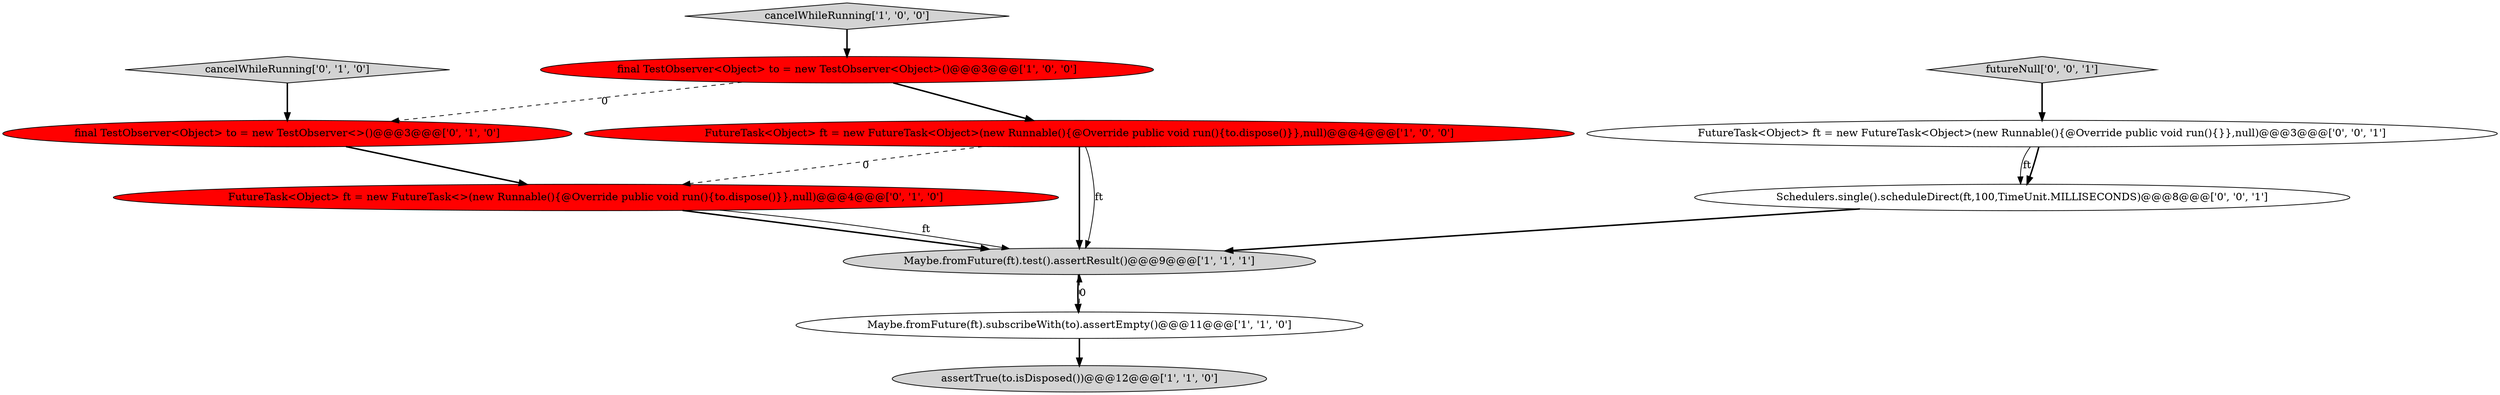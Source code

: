 digraph {
9 [style = filled, label = "Schedulers.single().scheduleDirect(ft,100,TimeUnit.MILLISECONDS)@@@8@@@['0', '0', '1']", fillcolor = white, shape = ellipse image = "AAA0AAABBB3BBB"];
10 [style = filled, label = "FutureTask<Object> ft = new FutureTask<Object>(new Runnable(){@Override public void run(){}},null)@@@3@@@['0', '0', '1']", fillcolor = white, shape = ellipse image = "AAA0AAABBB3BBB"];
1 [style = filled, label = "FutureTask<Object> ft = new FutureTask<Object>(new Runnable(){@Override public void run(){to.dispose()}},null)@@@4@@@['1', '0', '0']", fillcolor = red, shape = ellipse image = "AAA1AAABBB1BBB"];
0 [style = filled, label = "assertTrue(to.isDisposed())@@@12@@@['1', '1', '0']", fillcolor = lightgray, shape = ellipse image = "AAA0AAABBB1BBB"];
3 [style = filled, label = "Maybe.fromFuture(ft).test().assertResult()@@@9@@@['1', '1', '1']", fillcolor = lightgray, shape = ellipse image = "AAA0AAABBB1BBB"];
6 [style = filled, label = "FutureTask<Object> ft = new FutureTask<>(new Runnable(){@Override public void run(){to.dispose()}},null)@@@4@@@['0', '1', '0']", fillcolor = red, shape = ellipse image = "AAA1AAABBB2BBB"];
2 [style = filled, label = "Maybe.fromFuture(ft).subscribeWith(to).assertEmpty()@@@11@@@['1', '1', '0']", fillcolor = white, shape = ellipse image = "AAA0AAABBB1BBB"];
11 [style = filled, label = "futureNull['0', '0', '1']", fillcolor = lightgray, shape = diamond image = "AAA0AAABBB3BBB"];
4 [style = filled, label = "cancelWhileRunning['1', '0', '0']", fillcolor = lightgray, shape = diamond image = "AAA0AAABBB1BBB"];
8 [style = filled, label = "cancelWhileRunning['0', '1', '0']", fillcolor = lightgray, shape = diamond image = "AAA0AAABBB2BBB"];
5 [style = filled, label = "final TestObserver<Object> to = new TestObserver<Object>()@@@3@@@['1', '0', '0']", fillcolor = red, shape = ellipse image = "AAA1AAABBB1BBB"];
7 [style = filled, label = "final TestObserver<Object> to = new TestObserver<>()@@@3@@@['0', '1', '0']", fillcolor = red, shape = ellipse image = "AAA1AAABBB2BBB"];
1->3 [style = bold, label=""];
8->7 [style = bold, label=""];
9->3 [style = bold, label=""];
6->3 [style = bold, label=""];
5->1 [style = bold, label=""];
10->9 [style = solid, label="ft"];
10->9 [style = bold, label=""];
2->0 [style = bold, label=""];
1->3 [style = solid, label="ft"];
5->7 [style = dashed, label="0"];
3->2 [style = bold, label=""];
2->3 [style = dashed, label="0"];
11->10 [style = bold, label=""];
4->5 [style = bold, label=""];
6->3 [style = solid, label="ft"];
1->6 [style = dashed, label="0"];
7->6 [style = bold, label=""];
}

